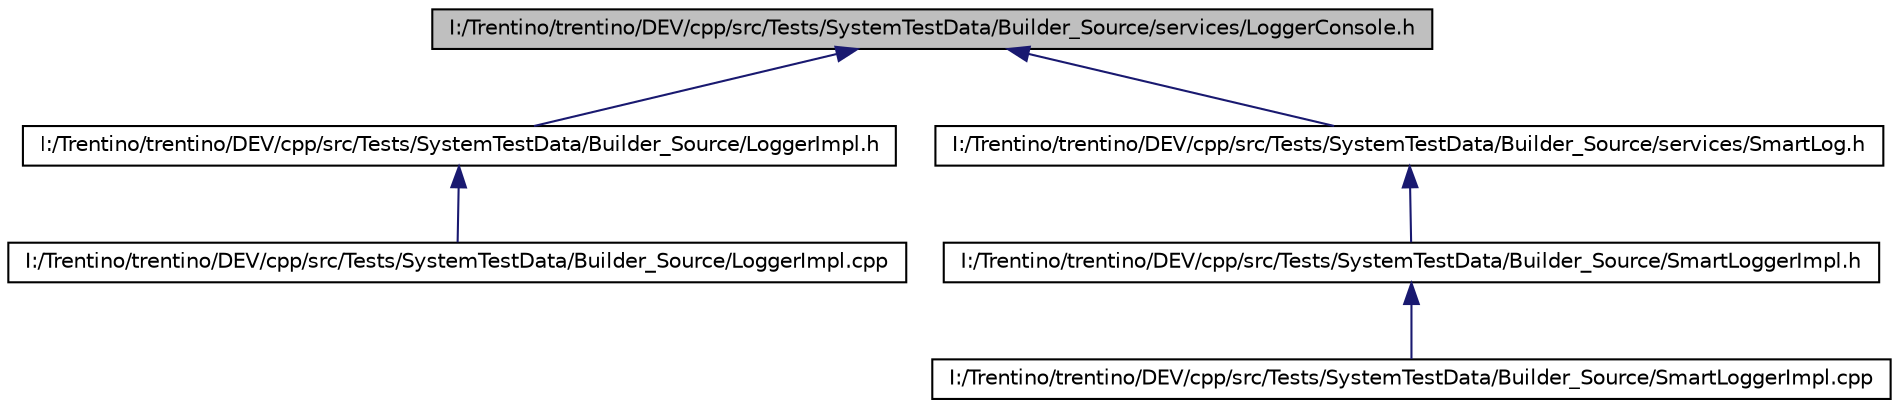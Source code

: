 digraph G
{
  edge [fontname="Helvetica",fontsize="10",labelfontname="Helvetica",labelfontsize="10"];
  node [fontname="Helvetica",fontsize="10",shape=record];
  Node1 [label="I:/Trentino/trentino/DEV/cpp/src/Tests/SystemTestData/Builder_Source/services/LoggerConsole.h",height=0.2,width=0.4,color="black", fillcolor="grey75", style="filled" fontcolor="black"];
  Node1 -> Node2 [dir="back",color="midnightblue",fontsize="10",style="solid",fontname="Helvetica"];
  Node2 [label="I:/Trentino/trentino/DEV/cpp/src/Tests/SystemTestData/Builder_Source/LoggerImpl.h",height=0.2,width=0.4,color="black", fillcolor="white", style="filled",URL="$_source_2_logger_impl_8h.html"];
  Node2 -> Node3 [dir="back",color="midnightblue",fontsize="10",style="solid",fontname="Helvetica"];
  Node3 [label="I:/Trentino/trentino/DEV/cpp/src/Tests/SystemTestData/Builder_Source/LoggerImpl.cpp",height=0.2,width=0.4,color="black", fillcolor="white", style="filled",URL="$_logger_impl_8cpp.html"];
  Node1 -> Node4 [dir="back",color="midnightblue",fontsize="10",style="solid",fontname="Helvetica"];
  Node4 [label="I:/Trentino/trentino/DEV/cpp/src/Tests/SystemTestData/Builder_Source/services/SmartLog.h",height=0.2,width=0.4,color="black", fillcolor="white", style="filled",URL="$_source_2services_2_smart_log_8h.html"];
  Node4 -> Node5 [dir="back",color="midnightblue",fontsize="10",style="solid",fontname="Helvetica"];
  Node5 [label="I:/Trentino/trentino/DEV/cpp/src/Tests/SystemTestData/Builder_Source/SmartLoggerImpl.h",height=0.2,width=0.4,color="black", fillcolor="white", style="filled",URL="$_source_2_smart_logger_impl_8h.html"];
  Node5 -> Node6 [dir="back",color="midnightblue",fontsize="10",style="solid",fontname="Helvetica"];
  Node6 [label="I:/Trentino/trentino/DEV/cpp/src/Tests/SystemTestData/Builder_Source/SmartLoggerImpl.cpp",height=0.2,width=0.4,color="black", fillcolor="white", style="filled",URL="$_smart_logger_impl_8cpp.html"];
}
